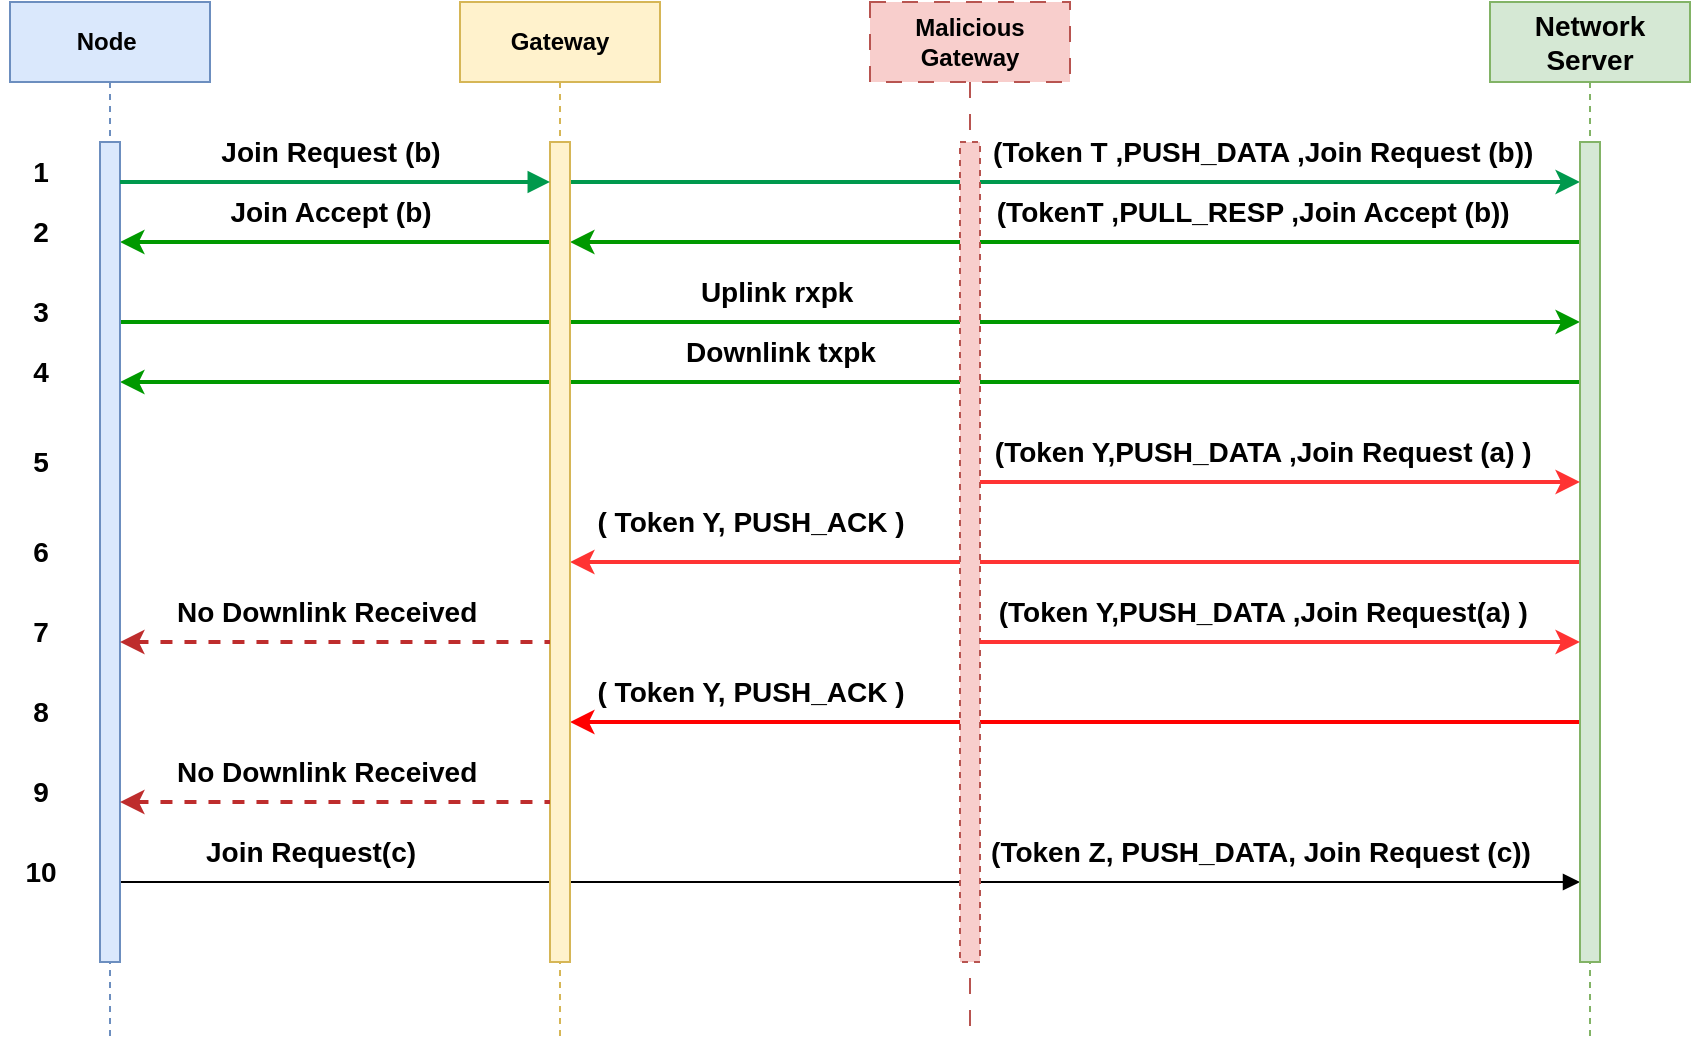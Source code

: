 <mxfile version="21.2.8" type="device">
  <diagram name="Page-1" id="2YBvvXClWsGukQMizWep">
    <mxGraphModel dx="1254" dy="735" grid="1" gridSize="10" guides="1" tooltips="1" connect="1" arrows="1" fold="1" page="1" pageScale="1" pageWidth="850" pageHeight="1100" math="0" shadow="0">
      <root>
        <mxCell id="0" />
        <mxCell id="1" parent="0" />
        <mxCell id="OlQx9VZEl4k34NBRUsWb-16" value="&lt;b style=&quot;font-size: 14px;&quot;&gt;&amp;nbsp;&lt;/b&gt;" style="html=1;verticalAlign=bottom;endArrow=block;edgeStyle=elbowEdgeStyle;elbow=vertical;curved=0;rounded=0;fontSize=14;" edge="1" parent="1" source="aM9ryv3xv72pqoxQDRHE-2" target="OlQx9VZEl4k34NBRUsWb-2">
          <mxGeometry x="-0.115" y="10" relative="1" as="geometry">
            <mxPoint x="100" y="400" as="sourcePoint" />
            <Array as="points">
              <mxPoint x="430" y="480" />
              <mxPoint x="530" y="450" />
              <mxPoint x="295" y="400" />
              <mxPoint x="175" y="390" />
            </Array>
            <mxPoint x="825" y="400" as="targetPoint" />
            <mxPoint as="offset" />
          </mxGeometry>
        </mxCell>
        <mxCell id="OlQx9VZEl4k34NBRUsWb-37" value="" style="endArrow=none;html=1;rounded=0;startArrow=classic;startFill=1;endFill=0;strokeWidth=2;strokeColor=#FF0000;fontSize=14;" edge="1" parent="1" source="aM9ryv3xv72pqoxQDRHE-6" target="OlQx9VZEl4k34NBRUsWb-2">
          <mxGeometry width="50" height="50" relative="1" as="geometry">
            <mxPoint x="320" y="400" as="sourcePoint" />
            <mxPoint x="820" y="400" as="targetPoint" />
            <Array as="points">
              <mxPoint x="425" y="400" />
              <mxPoint x="435" y="400" />
              <mxPoint x="595" y="400" />
              <mxPoint x="675" y="400" />
            </Array>
          </mxGeometry>
        </mxCell>
        <mxCell id="OlQx9VZEl4k34NBRUsWb-44" value="" style="endArrow=none;html=1;rounded=0;endFill=0;startArrow=classic;startFill=1;strokeColor=#009900;strokeWidth=2;fontSize=14;" edge="1" parent="1" source="aM9ryv3xv72pqoxQDRHE-2" target="OlQx9VZEl4k34NBRUsWb-2">
          <mxGeometry width="50" height="50" relative="1" as="geometry">
            <mxPoint x="100" y="230" as="sourcePoint" />
            <mxPoint x="790" y="230" as="targetPoint" />
            <Array as="points">
              <mxPoint x="335" y="230" />
            </Array>
          </mxGeometry>
        </mxCell>
        <mxCell id="OlQx9VZEl4k34NBRUsWb-34" value="" style="endArrow=classic;html=1;rounded=0;strokeColor=#009900;strokeWidth=2;fontSize=14;" edge="1" parent="1" source="aM9ryv3xv72pqoxQDRHE-2" target="OlQx9VZEl4k34NBRUsWb-2">
          <mxGeometry width="50" height="50" relative="1" as="geometry">
            <mxPoint x="160" y="210" as="sourcePoint" />
            <mxPoint x="450" y="240" as="targetPoint" />
            <Array as="points">
              <mxPoint x="250" y="200" />
              <mxPoint x="330" y="200" />
            </Array>
          </mxGeometry>
        </mxCell>
        <mxCell id="OlQx9VZEl4k34NBRUsWb-40" value="" style="endArrow=none;html=1;rounded=0;startArrow=classic;startFill=1;endFill=0;strokeWidth=2;strokeColor=#FF3333;fontSize=14;" edge="1" parent="1" source="aM9ryv3xv72pqoxQDRHE-6">
          <mxGeometry width="50" height="50" relative="1" as="geometry">
            <mxPoint x="330" y="320" as="sourcePoint" />
            <mxPoint x="825" y="320" as="targetPoint" />
            <Array as="points">
              <mxPoint x="600" y="320" />
              <mxPoint x="690" y="320" />
            </Array>
          </mxGeometry>
        </mxCell>
        <mxCell id="OlQx9VZEl4k34NBRUsWb-26" value="" style="endArrow=classic;html=1;rounded=0;strokeColor=#00994D;strokeWidth=2;fontSize=14;" edge="1" parent="1" source="aM9ryv3xv72pqoxQDRHE-6" target="OlQx9VZEl4k34NBRUsWb-2">
          <mxGeometry width="50" height="50" relative="1" as="geometry">
            <mxPoint x="400" y="290" as="sourcePoint" />
            <mxPoint x="450" y="240" as="targetPoint" />
            <Array as="points">
              <mxPoint x="550" y="130" />
            </Array>
          </mxGeometry>
        </mxCell>
        <mxCell id="OlQx9VZEl4k34NBRUsWb-19" value="" style="endArrow=classic;html=1;rounded=0;strokeColor=#009900;strokeWidth=2;fontSize=14;" edge="1" parent="1" source="OlQx9VZEl4k34NBRUsWb-2" target="aM9ryv3xv72pqoxQDRHE-6">
          <mxGeometry width="50" height="50" relative="1" as="geometry">
            <mxPoint x="830" y="160" as="sourcePoint" />
            <mxPoint x="330" y="160" as="targetPoint" />
            <Array as="points">
              <mxPoint x="440" y="160" />
            </Array>
          </mxGeometry>
        </mxCell>
        <mxCell id="OlQx9VZEl4k34NBRUsWb-21" value="" style="endArrow=classic;html=1;rounded=0;strokeColor=#009900;strokeWidth=2;fontSize=14;" edge="1" parent="1" target="aM9ryv3xv72pqoxQDRHE-2">
          <mxGeometry width="50" height="50" relative="1" as="geometry">
            <mxPoint x="310" y="160" as="sourcePoint" />
            <mxPoint x="450" y="240" as="targetPoint" />
            <Array as="points">
              <mxPoint x="220" y="160" />
            </Array>
          </mxGeometry>
        </mxCell>
        <mxCell id="aM9ryv3xv72pqoxQDRHE-1" value="&lt;b&gt;Node&amp;nbsp;&lt;/b&gt;" style="shape=umlLifeline;perimeter=lifelinePerimeter;whiteSpace=wrap;html=1;container=0;dropTarget=0;collapsible=0;recursiveResize=0;outlineConnect=0;portConstraint=eastwest;newEdgeStyle={&quot;edgeStyle&quot;:&quot;elbowEdgeStyle&quot;,&quot;elbow&quot;:&quot;vertical&quot;,&quot;curved&quot;:0,&quot;rounded&quot;:0};fillColor=#dae8fc;strokeColor=#6c8ebf;" parent="1" vertex="1">
          <mxGeometry x="40" y="40" width="100" height="520" as="geometry" />
        </mxCell>
        <mxCell id="aM9ryv3xv72pqoxQDRHE-2" value="" style="html=1;points=[];perimeter=orthogonalPerimeter;outlineConnect=0;targetShapes=umlLifeline;portConstraint=eastwest;newEdgeStyle={&quot;edgeStyle&quot;:&quot;elbowEdgeStyle&quot;,&quot;elbow&quot;:&quot;vertical&quot;,&quot;curved&quot;:0,&quot;rounded&quot;:0};fillColor=#dae8fc;strokeColor=#6c8ebf;fontSize=14;" parent="aM9ryv3xv72pqoxQDRHE-1" vertex="1">
          <mxGeometry x="45" y="70" width="10" height="410" as="geometry" />
        </mxCell>
        <mxCell id="aM9ryv3xv72pqoxQDRHE-5" value="&lt;b&gt;Gateway&lt;/b&gt;" style="shape=umlLifeline;perimeter=lifelinePerimeter;whiteSpace=wrap;html=1;container=0;dropTarget=0;collapsible=0;recursiveResize=0;outlineConnect=0;portConstraint=eastwest;newEdgeStyle={&quot;edgeStyle&quot;:&quot;elbowEdgeStyle&quot;,&quot;elbow&quot;:&quot;vertical&quot;,&quot;curved&quot;:0,&quot;rounded&quot;:0};fillColor=#fff2cc;strokeColor=#d6b656;" parent="1" vertex="1">
          <mxGeometry x="265" y="40" width="100" height="520" as="geometry" />
        </mxCell>
        <mxCell id="aM9ryv3xv72pqoxQDRHE-6" value="" style="html=1;points=[];perimeter=orthogonalPerimeter;outlineConnect=0;targetShapes=umlLifeline;portConstraint=eastwest;newEdgeStyle={&quot;edgeStyle&quot;:&quot;elbowEdgeStyle&quot;,&quot;elbow&quot;:&quot;vertical&quot;,&quot;curved&quot;:0,&quot;rounded&quot;:0};fillColor=#fff2cc;strokeColor=#d6b656;fontSize=14;" parent="aM9ryv3xv72pqoxQDRHE-5" vertex="1">
          <mxGeometry x="45" y="70" width="10" height="410" as="geometry" />
        </mxCell>
        <mxCell id="OlQx9VZEl4k34NBRUsWb-1" value="&lt;b style=&quot;font-size: 14px;&quot;&gt;Network Server&lt;/b&gt;" style="shape=umlLifeline;perimeter=lifelinePerimeter;whiteSpace=wrap;html=1;container=0;dropTarget=0;collapsible=0;recursiveResize=0;outlineConnect=0;portConstraint=eastwest;newEdgeStyle={&quot;edgeStyle&quot;:&quot;elbowEdgeStyle&quot;,&quot;elbow&quot;:&quot;vertical&quot;,&quot;curved&quot;:0,&quot;rounded&quot;:0};fillColor=#d5e8d4;strokeColor=#82b366;fontSize=14;" vertex="1" parent="1">
          <mxGeometry x="780" y="40" width="100" height="520" as="geometry" />
        </mxCell>
        <mxCell id="OlQx9VZEl4k34NBRUsWb-2" value="" style="html=1;points=[];perimeter=orthogonalPerimeter;outlineConnect=0;targetShapes=umlLifeline;portConstraint=eastwest;newEdgeStyle={&quot;edgeStyle&quot;:&quot;elbowEdgeStyle&quot;,&quot;elbow&quot;:&quot;vertical&quot;,&quot;curved&quot;:0,&quot;rounded&quot;:0};fillColor=#d5e8d4;strokeColor=#82b366;fontSize=14;" vertex="1" parent="OlQx9VZEl4k34NBRUsWb-1">
          <mxGeometry x="45" y="70" width="10" height="410" as="geometry" />
        </mxCell>
        <mxCell id="OlQx9VZEl4k34NBRUsWb-3" value="&lt;b&gt;Malicious Gateway&lt;/b&gt;" style="shape=umlLifeline;perimeter=lifelinePerimeter;whiteSpace=wrap;html=1;container=0;dropTarget=0;collapsible=0;recursiveResize=0;outlineConnect=0;portConstraint=eastwest;newEdgeStyle={&quot;edgeStyle&quot;:&quot;elbowEdgeStyle&quot;,&quot;elbow&quot;:&quot;vertical&quot;,&quot;curved&quot;:0,&quot;rounded&quot;:0};fillColor=#f8cecc;strokeColor=#b85450;dashed=1;dashPattern=8 8;" vertex="1" parent="1">
          <mxGeometry x="470" y="40" width="100" height="520" as="geometry" />
        </mxCell>
        <mxCell id="OlQx9VZEl4k34NBRUsWb-4" value="" style="html=1;points=[];perimeter=orthogonalPerimeter;outlineConnect=0;targetShapes=umlLifeline;portConstraint=eastwest;newEdgeStyle={&quot;edgeStyle&quot;:&quot;elbowEdgeStyle&quot;,&quot;elbow&quot;:&quot;vertical&quot;,&quot;curved&quot;:0,&quot;rounded&quot;:0};dashed=1;fillColor=#f8cecc;strokeColor=#b85450;fontSize=14;" vertex="1" parent="OlQx9VZEl4k34NBRUsWb-3">
          <mxGeometry x="45" y="70" width="10" height="410" as="geometry" />
        </mxCell>
        <mxCell id="aM9ryv3xv72pqoxQDRHE-7" value="" style="html=1;verticalAlign=bottom;endArrow=block;edgeStyle=elbowEdgeStyle;elbow=vertical;curved=0;rounded=0;strokeColor=#00994D;strokeWidth=2;fontSize=14;" parent="1" source="aM9ryv3xv72pqoxQDRHE-2" target="aM9ryv3xv72pqoxQDRHE-6" edge="1">
          <mxGeometry x="-0.687" y="20" relative="1" as="geometry">
            <mxPoint x="195" y="130" as="sourcePoint" />
            <Array as="points">
              <mxPoint x="300" y="130" />
              <mxPoint x="180" y="120" />
            </Array>
            <mxPoint x="630" y="120" as="targetPoint" />
            <mxPoint as="offset" />
          </mxGeometry>
        </mxCell>
        <mxCell id="OlQx9VZEl4k34NBRUsWb-9" value="&lt;b style=&quot;font-size: 14px;&quot;&gt;( Token Y, PUSH_ACK )&lt;/b&gt;" style="text;html=1;align=center;verticalAlign=middle;resizable=0;points=[];autosize=1;strokeColor=none;fillColor=none;fontSize=14;" vertex="1" parent="1">
          <mxGeometry x="320" y="285" width="180" height="30" as="geometry" />
        </mxCell>
        <mxCell id="OlQx9VZEl4k34NBRUsWb-10" value="&lt;b style=&quot;font-size: 14px;&quot;&gt;(Token Y,PUSH_DATA ,Join Request(a) )&amp;nbsp;&amp;nbsp;&lt;/b&gt;" style="text;html=1;align=center;verticalAlign=middle;resizable=0;points=[];autosize=1;strokeColor=none;fillColor=none;fontSize=14;" vertex="1" parent="1">
          <mxGeometry x="520" y="330" width="300" height="30" as="geometry" />
        </mxCell>
        <mxCell id="OlQx9VZEl4k34NBRUsWb-13" value="&lt;b style=&quot;font-size: 14px;&quot;&gt;( Token Y, PUSH_ACK )&lt;/b&gt;" style="text;html=1;align=center;verticalAlign=middle;resizable=0;points=[];autosize=1;strokeColor=none;fillColor=none;fontSize=14;" vertex="1" parent="1">
          <mxGeometry x="320" y="370" width="180" height="30" as="geometry" />
        </mxCell>
        <mxCell id="OlQx9VZEl4k34NBRUsWb-15" value="&lt;b style=&quot;font-size: 14px;&quot;&gt;No Downlink Received&amp;nbsp;&lt;/b&gt;" style="text;html=1;align=center;verticalAlign=middle;resizable=0;points=[];autosize=1;strokeColor=none;fillColor=none;fontSize=14;" vertex="1" parent="1">
          <mxGeometry x="110" y="410" width="180" height="30" as="geometry" />
        </mxCell>
        <mxCell id="OlQx9VZEl4k34NBRUsWb-17" value="&lt;b style=&quot;font-size: 14px;&quot;&gt;(Token Z, PUSH_DATA, Join Request (c))&lt;/b&gt;" style="text;html=1;align=center;verticalAlign=middle;resizable=0;points=[];autosize=1;strokeColor=none;fillColor=none;fontSize=14;" vertex="1" parent="1">
          <mxGeometry x="520" y="450" width="290" height="30" as="geometry" />
        </mxCell>
        <mxCell id="OlQx9VZEl4k34NBRUsWb-18" value="&lt;b style=&quot;font-size: 14px;&quot;&gt;(Token T ,PUSH_DATA ,Join Request (b))&amp;nbsp;&amp;nbsp;&lt;/b&gt;" style="text;html=1;align=center;verticalAlign=middle;resizable=0;points=[];autosize=1;strokeColor=none;fillColor=none;fontSize=14;" vertex="1" parent="1">
          <mxGeometry x="520" y="100" width="300" height="30" as="geometry" />
        </mxCell>
        <mxCell id="OlQx9VZEl4k34NBRUsWb-20" value="&lt;b style=&quot;font-size: 14px;&quot;&gt;(TokenT ,PULL_RESP ,Join Accept (b))&amp;nbsp;&amp;nbsp;&lt;/b&gt;" style="text;html=1;align=center;verticalAlign=middle;resizable=0;points=[];autosize=1;strokeColor=none;fillColor=none;fontSize=14;" vertex="1" parent="1">
          <mxGeometry x="520" y="130" width="290" height="30" as="geometry" />
        </mxCell>
        <mxCell id="OlQx9VZEl4k34NBRUsWb-22" value="&lt;b style=&quot;font-size: 14px;&quot;&gt;Join Accept (b)&lt;/b&gt;" style="text;html=1;align=center;verticalAlign=middle;resizable=0;points=[];autosize=1;strokeColor=none;fillColor=none;fontSize=14;" vertex="1" parent="1">
          <mxGeometry x="140" y="130" width="120" height="30" as="geometry" />
        </mxCell>
        <mxCell id="OlQx9VZEl4k34NBRUsWb-25" value="&lt;b style=&quot;font-size: 14px;&quot;&gt;Join Request (b)&lt;/b&gt;" style="text;html=1;align=center;verticalAlign=middle;resizable=0;points=[];autosize=1;strokeColor=none;fillColor=none;fontSize=14;" vertex="1" parent="1">
          <mxGeometry x="135" y="100" width="130" height="30" as="geometry" />
        </mxCell>
        <mxCell id="OlQx9VZEl4k34NBRUsWb-28" value="&lt;b style=&quot;font-size: 14px;&quot;&gt;No Downlink Received&amp;nbsp;&lt;/b&gt;" style="text;html=1;align=center;verticalAlign=middle;resizable=0;points=[];autosize=1;strokeColor=none;fillColor=none;fontSize=14;" vertex="1" parent="1">
          <mxGeometry x="110" y="330" width="180" height="30" as="geometry" />
        </mxCell>
        <mxCell id="OlQx9VZEl4k34NBRUsWb-6" value="&lt;b style=&quot;font-size: 14px;&quot;&gt;(Token Y,PUSH_DATA ,Join Request (a) )&amp;nbsp;&amp;nbsp;&lt;/b&gt;" style="text;html=1;align=center;verticalAlign=middle;resizable=0;points=[];autosize=1;strokeColor=none;fillColor=none;fontSize=14;" vertex="1" parent="1">
          <mxGeometry x="520" y="250" width="300" height="30" as="geometry" />
        </mxCell>
        <mxCell id="OlQx9VZEl4k34NBRUsWb-35" value="&lt;b style=&quot;font-size: 14px;&quot;&gt;Uplink rxpk&amp;nbsp;&lt;/b&gt;" style="text;html=1;align=center;verticalAlign=middle;resizable=0;points=[];autosize=1;strokeColor=none;fillColor=none;fontSize=14;" vertex="1" parent="1">
          <mxGeometry x="375" y="170" width="100" height="30" as="geometry" />
        </mxCell>
        <mxCell id="OlQx9VZEl4k34NBRUsWb-36" value="" style="endArrow=none;dashed=1;html=1;rounded=0;startArrow=classic;startFill=1;strokeColor=#be2d2d;strokeWidth=2;fontSize=14;" edge="1" parent="1" target="aM9ryv3xv72pqoxQDRHE-6">
          <mxGeometry width="50" height="50" relative="1" as="geometry">
            <mxPoint x="95" y="440" as="sourcePoint" />
            <mxPoint x="305" y="440" as="targetPoint" />
            <Array as="points">
              <mxPoint x="190" y="440" />
              <mxPoint x="220" y="440" />
              <mxPoint x="260" y="440" />
              <mxPoint x="290" y="440" />
              <mxPoint x="300" y="440" />
            </Array>
          </mxGeometry>
        </mxCell>
        <mxCell id="OlQx9VZEl4k34NBRUsWb-38" value="" style="endArrow=classic;html=1;rounded=0;strokeWidth=2;strokeColor=#FF3333;fontSize=14;" edge="1" parent="1" source="OlQx9VZEl4k34NBRUsWb-4" target="OlQx9VZEl4k34NBRUsWb-2">
          <mxGeometry width="50" height="50" relative="1" as="geometry">
            <mxPoint x="520" y="360" as="sourcePoint" />
            <mxPoint x="800" y="360" as="targetPoint" />
            <Array as="points">
              <mxPoint x="565" y="360" />
              <mxPoint x="595" y="360" />
              <mxPoint x="615" y="360" />
              <mxPoint x="635" y="360" />
              <mxPoint x="675" y="360" />
              <mxPoint x="725" y="360" />
            </Array>
          </mxGeometry>
        </mxCell>
        <mxCell id="OlQx9VZEl4k34NBRUsWb-39" value="" style="endArrow=none;dashed=1;html=1;rounded=0;startArrow=classic;startFill=1;strokeColor=#be2d2d;strokeWidth=2;fontSize=14;" edge="1" parent="1" target="aM9ryv3xv72pqoxQDRHE-6">
          <mxGeometry width="50" height="50" relative="1" as="geometry">
            <mxPoint x="95" y="360" as="sourcePoint" />
            <mxPoint x="300" y="360" as="targetPoint" />
            <Array as="points">
              <mxPoint x="220" y="360" />
            </Array>
          </mxGeometry>
        </mxCell>
        <mxCell id="OlQx9VZEl4k34NBRUsWb-43" value="" style="endArrow=classic;html=1;rounded=0;strokeWidth=2;strokeColor=#FF3333;fontSize=14;" edge="1" parent="1" source="OlQx9VZEl4k34NBRUsWb-4" target="OlQx9VZEl4k34NBRUsWb-2">
          <mxGeometry width="50" height="50" relative="1" as="geometry">
            <mxPoint x="530" y="250" as="sourcePoint" />
            <mxPoint x="835" y="250" as="targetPoint" />
            <Array as="points">
              <mxPoint x="575" y="280" />
              <mxPoint x="610" y="280" />
              <mxPoint x="660" y="280" />
              <mxPoint x="700" y="280" />
              <mxPoint x="750" y="280" />
              <mxPoint x="800" y="280" />
            </Array>
          </mxGeometry>
        </mxCell>
        <mxCell id="OlQx9VZEl4k34NBRUsWb-45" value="&lt;b style=&quot;font-size: 14px;&quot;&gt;Downlink txpk&lt;/b&gt;" style="text;html=1;align=center;verticalAlign=middle;resizable=0;points=[];autosize=1;strokeColor=none;fillColor=none;fontSize=14;" vertex="1" parent="1">
          <mxGeometry x="365" y="200" width="120" height="30" as="geometry" />
        </mxCell>
        <mxCell id="OlQx9VZEl4k34NBRUsWb-46" value="&lt;b style=&quot;font-size: 14px;&quot;&gt;Join Request(c)&lt;/b&gt;" style="text;html=1;align=center;verticalAlign=middle;resizable=0;points=[];autosize=1;strokeColor=none;fillColor=none;fontSize=14;" vertex="1" parent="1">
          <mxGeometry x="125" y="450" width="130" height="30" as="geometry" />
        </mxCell>
        <mxCell id="OlQx9VZEl4k34NBRUsWb-47" value="&lt;b&gt;&lt;font style=&quot;font-size: 14px;&quot;&gt;1&lt;/font&gt;&lt;/b&gt;" style="text;html=1;align=center;verticalAlign=middle;resizable=0;points=[];autosize=1;strokeColor=none;fillColor=none;" vertex="1" parent="1">
          <mxGeometry x="40" y="110" width="30" height="30" as="geometry" />
        </mxCell>
        <mxCell id="OlQx9VZEl4k34NBRUsWb-48" value="&lt;font style=&quot;font-size: 14px;&quot;&gt;2&lt;/font&gt;" style="text;html=1;align=center;verticalAlign=middle;resizable=0;points=[];autosize=1;strokeColor=none;fillColor=none;fontStyle=1" vertex="1" parent="1">
          <mxGeometry x="40" y="140" width="30" height="30" as="geometry" />
        </mxCell>
        <mxCell id="OlQx9VZEl4k34NBRUsWb-49" value="&lt;font style=&quot;font-size: 14px;&quot;&gt;3&lt;/font&gt;" style="text;html=1;align=center;verticalAlign=middle;resizable=0;points=[];autosize=1;strokeColor=none;fillColor=none;fontStyle=1" vertex="1" parent="1">
          <mxGeometry x="40" y="180" width="30" height="30" as="geometry" />
        </mxCell>
        <mxCell id="OlQx9VZEl4k34NBRUsWb-50" value="&lt;font style=&quot;font-size: 14px;&quot;&gt;4&lt;/font&gt;" style="text;html=1;align=center;verticalAlign=middle;resizable=0;points=[];autosize=1;strokeColor=none;fillColor=none;fontStyle=1" vertex="1" parent="1">
          <mxGeometry x="40" y="210" width="30" height="30" as="geometry" />
        </mxCell>
        <mxCell id="OlQx9VZEl4k34NBRUsWb-51" value="&lt;b&gt;&lt;font style=&quot;font-size: 14px;&quot;&gt;5&lt;/font&gt;&lt;/b&gt;" style="text;html=1;align=center;verticalAlign=middle;resizable=0;points=[];autosize=1;strokeColor=none;fillColor=none;" vertex="1" parent="1">
          <mxGeometry x="40" y="255" width="30" height="30" as="geometry" />
        </mxCell>
        <mxCell id="OlQx9VZEl4k34NBRUsWb-53" value="&lt;b&gt;&lt;font style=&quot;font-size: 14px;&quot;&gt;6&lt;/font&gt;&lt;/b&gt;" style="text;html=1;align=center;verticalAlign=middle;resizable=0;points=[];autosize=1;strokeColor=none;fillColor=none;" vertex="1" parent="1">
          <mxGeometry x="40" y="300" width="30" height="30" as="geometry" />
        </mxCell>
        <mxCell id="OlQx9VZEl4k34NBRUsWb-54" value="&lt;b&gt;&lt;font style=&quot;font-size: 14px;&quot;&gt;7&lt;/font&gt;&lt;/b&gt;" style="text;html=1;align=center;verticalAlign=middle;resizable=0;points=[];autosize=1;strokeColor=none;fillColor=none;" vertex="1" parent="1">
          <mxGeometry x="40" y="340" width="30" height="30" as="geometry" />
        </mxCell>
        <mxCell id="OlQx9VZEl4k34NBRUsWb-55" value="&lt;b&gt;&lt;font style=&quot;font-size: 14px;&quot;&gt;8&lt;/font&gt;&lt;/b&gt;" style="text;html=1;align=center;verticalAlign=middle;resizable=0;points=[];autosize=1;strokeColor=none;fillColor=none;" vertex="1" parent="1">
          <mxGeometry x="40" y="380" width="30" height="30" as="geometry" />
        </mxCell>
        <mxCell id="OlQx9VZEl4k34NBRUsWb-56" value="&lt;b&gt;&lt;font style=&quot;font-size: 14px;&quot;&gt;9&lt;/font&gt;&lt;/b&gt;" style="text;html=1;align=center;verticalAlign=middle;resizable=0;points=[];autosize=1;strokeColor=none;fillColor=none;" vertex="1" parent="1">
          <mxGeometry x="40" y="420" width="30" height="30" as="geometry" />
        </mxCell>
        <mxCell id="OlQx9VZEl4k34NBRUsWb-57" value="&lt;b&gt;&lt;font style=&quot;font-size: 14px;&quot;&gt;10&lt;/font&gt;&lt;br&gt;&lt;/b&gt;" style="text;html=1;align=center;verticalAlign=middle;resizable=0;points=[];autosize=1;strokeColor=none;fillColor=none;" vertex="1" parent="1">
          <mxGeometry x="35" y="460" width="40" height="30" as="geometry" />
        </mxCell>
      </root>
    </mxGraphModel>
  </diagram>
</mxfile>
